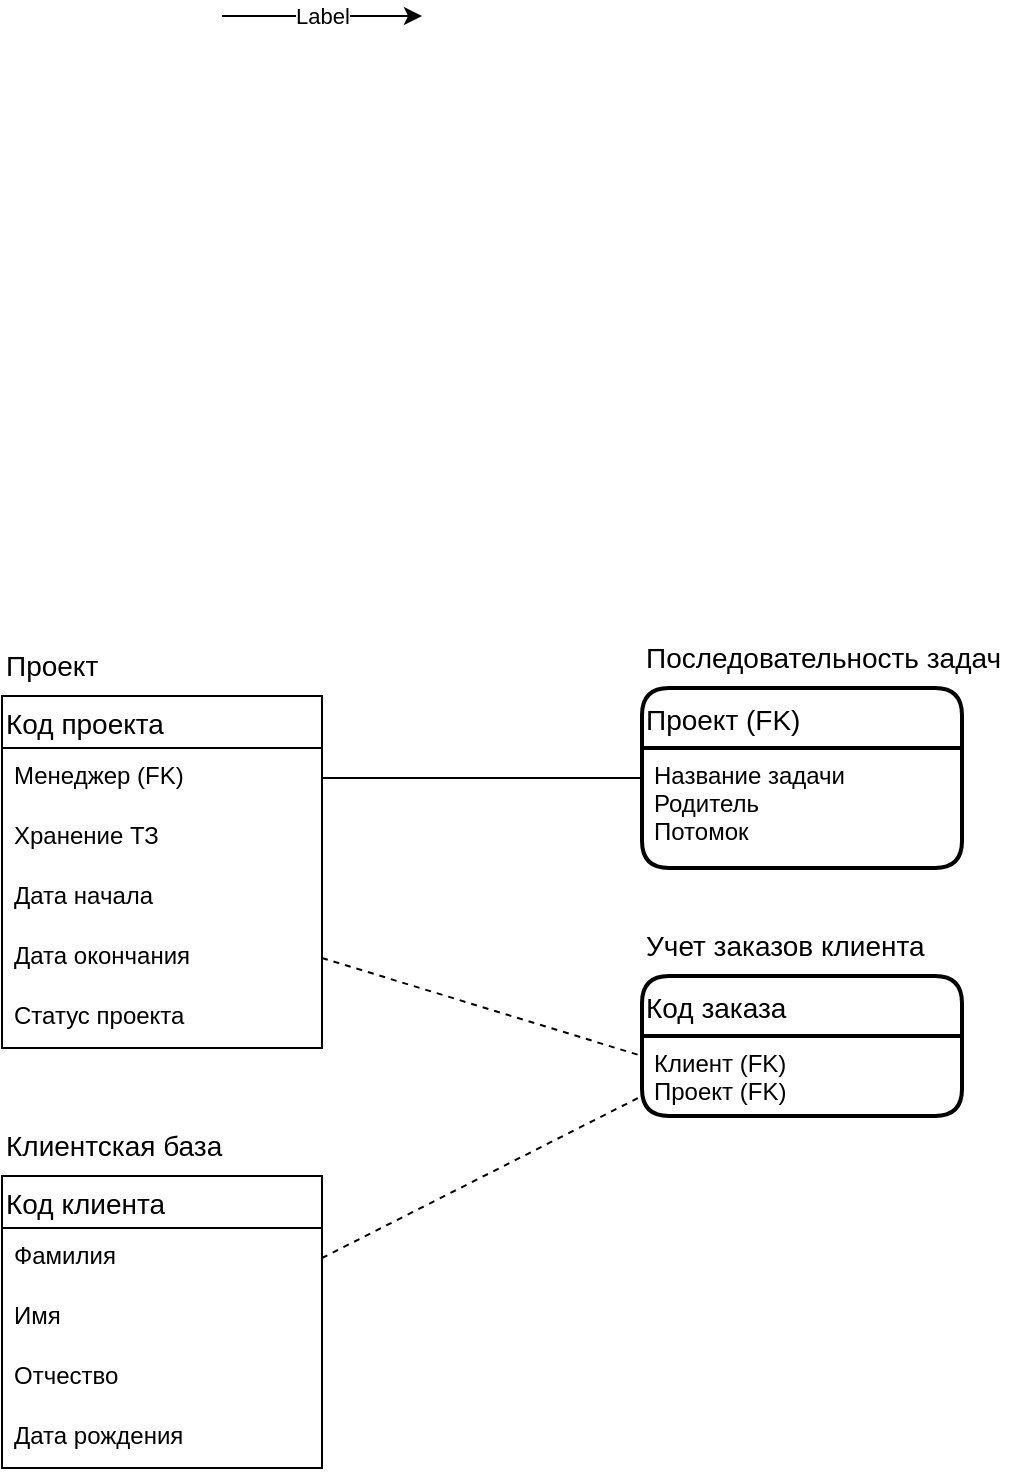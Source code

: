<mxfile version="20.8.16" type="device"><diagram name="Страница 1" id="bzYN4YMGntl_XBPMi_Kg"><mxGraphModel dx="749" dy="763" grid="1" gridSize="10" guides="1" tooltips="1" connect="1" arrows="1" fold="1" page="1" pageScale="1" pageWidth="827" pageHeight="1169" math="0" shadow="0"><root><mxCell id="0"/><mxCell id="1" parent="0"/><mxCell id="Yw1y2dyRmHvU-roNLxZV-22" value="Код клиента" style="swimlane;fontStyle=0;childLayout=stackLayout;horizontal=1;startSize=26;horizontalStack=0;resizeParent=1;resizeParentMax=0;resizeLast=0;collapsible=1;marginBottom=0;align=left;fontSize=14;" vertex="1" parent="1"><mxGeometry x="70" y="600" width="160" height="146" as="geometry"/></mxCell><mxCell id="Yw1y2dyRmHvU-roNLxZV-23" value="Фамилия" style="text;strokeColor=none;fillColor=none;spacingLeft=4;spacingRight=4;overflow=hidden;rotatable=0;points=[[0,0.5],[1,0.5]];portConstraint=eastwest;fontSize=12;" vertex="1" parent="Yw1y2dyRmHvU-roNLxZV-22"><mxGeometry y="26" width="160" height="30" as="geometry"/></mxCell><mxCell id="Yw1y2dyRmHvU-roNLxZV-24" value="Имя" style="text;strokeColor=none;fillColor=none;spacingLeft=4;spacingRight=4;overflow=hidden;rotatable=0;points=[[0,0.5],[1,0.5]];portConstraint=eastwest;fontSize=12;" vertex="1" parent="Yw1y2dyRmHvU-roNLxZV-22"><mxGeometry y="56" width="160" height="30" as="geometry"/></mxCell><mxCell id="Yw1y2dyRmHvU-roNLxZV-25" value="Отчество" style="text;strokeColor=none;fillColor=none;spacingLeft=4;spacingRight=4;overflow=hidden;rotatable=0;points=[[0,0.5],[1,0.5]];portConstraint=eastwest;fontSize=12;" vertex="1" parent="Yw1y2dyRmHvU-roNLxZV-22"><mxGeometry y="86" width="160" height="30" as="geometry"/></mxCell><mxCell id="Yw1y2dyRmHvU-roNLxZV-37" value="Дата рождения" style="text;strokeColor=none;fillColor=none;spacingLeft=4;spacingRight=4;overflow=hidden;rotatable=0;points=[[0,0.5],[1,0.5]];portConstraint=eastwest;fontSize=12;" vertex="1" parent="Yw1y2dyRmHvU-roNLxZV-22"><mxGeometry y="116" width="160" height="30" as="geometry"/></mxCell><mxCell id="Yw1y2dyRmHvU-roNLxZV-31" value="" style="endArrow=classic;html=1;rounded=0;" edge="1" parent="1"><mxGeometry relative="1" as="geometry"><mxPoint x="180" y="20" as="sourcePoint"/><mxPoint x="280" y="20" as="targetPoint"/></mxGeometry></mxCell><mxCell id="Yw1y2dyRmHvU-roNLxZV-32" value="Label" style="edgeLabel;resizable=0;html=1;align=center;verticalAlign=middle;" connectable="0" vertex="1" parent="Yw1y2dyRmHvU-roNLxZV-31"><mxGeometry relative="1" as="geometry"/></mxCell><mxCell id="Yw1y2dyRmHvU-roNLxZV-33" value="&lt;font style=&quot;font-size: 14px;&quot;&gt;Клиентская база&lt;/font&gt;" style="text;strokeColor=none;align=left;fillColor=none;html=1;verticalAlign=middle;whiteSpace=wrap;rounded=0;" vertex="1" parent="1"><mxGeometry x="70" y="570" width="120" height="30" as="geometry"/></mxCell><mxCell id="Yw1y2dyRmHvU-roNLxZV-39" value="Код проекта" style="swimlane;fontStyle=0;childLayout=stackLayout;horizontal=1;startSize=26;horizontalStack=0;resizeParent=1;resizeParentMax=0;resizeLast=0;collapsible=1;marginBottom=0;align=left;fontSize=14;" vertex="1" parent="1"><mxGeometry x="70" y="360" width="160" height="176" as="geometry"/></mxCell><mxCell id="Yw1y2dyRmHvU-roNLxZV-40" value="Менеджер (FK)" style="text;strokeColor=none;fillColor=none;spacingLeft=4;spacingRight=4;overflow=hidden;rotatable=0;points=[[0,0.5],[1,0.5]];portConstraint=eastwest;fontSize=12;" vertex="1" parent="Yw1y2dyRmHvU-roNLxZV-39"><mxGeometry y="26" width="160" height="30" as="geometry"/></mxCell><mxCell id="Yw1y2dyRmHvU-roNLxZV-41" value="Хранение ТЗ" style="text;strokeColor=none;fillColor=none;spacingLeft=4;spacingRight=4;overflow=hidden;rotatable=0;points=[[0,0.5],[1,0.5]];portConstraint=eastwest;fontSize=12;" vertex="1" parent="Yw1y2dyRmHvU-roNLxZV-39"><mxGeometry y="56" width="160" height="30" as="geometry"/></mxCell><mxCell id="Yw1y2dyRmHvU-roNLxZV-42" value="Дата начала" style="text;strokeColor=none;fillColor=none;spacingLeft=4;spacingRight=4;overflow=hidden;rotatable=0;points=[[0,0.5],[1,0.5]];portConstraint=eastwest;fontSize=12;" vertex="1" parent="Yw1y2dyRmHvU-roNLxZV-39"><mxGeometry y="86" width="160" height="30" as="geometry"/></mxCell><mxCell id="Yw1y2dyRmHvU-roNLxZV-43" value="Дата окончания " style="text;strokeColor=none;fillColor=none;spacingLeft=4;spacingRight=4;overflow=hidden;rotatable=0;points=[[0,0.5],[1,0.5]];portConstraint=eastwest;fontSize=12;" vertex="1" parent="Yw1y2dyRmHvU-roNLxZV-39"><mxGeometry y="116" width="160" height="30" as="geometry"/></mxCell><mxCell id="Yw1y2dyRmHvU-roNLxZV-45" value="Статус проекта" style="text;strokeColor=none;fillColor=none;spacingLeft=4;spacingRight=4;overflow=hidden;rotatable=0;points=[[0,0.5],[1,0.5]];portConstraint=eastwest;fontSize=12;" vertex="1" parent="Yw1y2dyRmHvU-roNLxZV-39"><mxGeometry y="146" width="160" height="30" as="geometry"/></mxCell><mxCell id="Yw1y2dyRmHvU-roNLxZV-44" value="&lt;font style=&quot;font-size: 14px;&quot;&gt;Проект&lt;/font&gt;" style="text;strokeColor=none;align=left;fillColor=none;html=1;verticalAlign=middle;whiteSpace=wrap;rounded=0;" vertex="1" parent="1"><mxGeometry x="70" y="330" width="93" height="30" as="geometry"/></mxCell><mxCell id="Yw1y2dyRmHvU-roNLxZV-51" value="&lt;font style=&quot;font-size: 14px;&quot;&gt;Учет заказов клиента&lt;/font&gt;" style="text;strokeColor=none;align=left;fillColor=none;html=1;verticalAlign=middle;whiteSpace=wrap;rounded=0;" vertex="1" parent="1"><mxGeometry x="390" y="470" width="150" height="30" as="geometry"/></mxCell><mxCell id="Yw1y2dyRmHvU-roNLxZV-54" value="Код заказа" style="swimlane;childLayout=stackLayout;horizontal=1;startSize=30;horizontalStack=0;rounded=1;fontSize=14;fontStyle=0;strokeWidth=2;resizeParent=0;resizeLast=1;shadow=0;dashed=0;align=left;" vertex="1" parent="1"><mxGeometry x="390" y="500" width="160" height="70" as="geometry"/></mxCell><mxCell id="Yw1y2dyRmHvU-roNLxZV-55" value="Клиент (FK)&#10;Проект (FK)" style="align=left;strokeColor=none;fillColor=none;spacingLeft=4;fontSize=12;verticalAlign=top;resizable=0;rotatable=0;part=1;" vertex="1" parent="Yw1y2dyRmHvU-roNLxZV-54"><mxGeometry y="30" width="160" height="40" as="geometry"/></mxCell><mxCell id="Yw1y2dyRmHvU-roNLxZV-61" value="&lt;font style=&quot;font-size: 14px;&quot;&gt;Последовательность задач&lt;/font&gt;" style="text;strokeColor=none;align=left;fillColor=none;html=1;verticalAlign=middle;whiteSpace=wrap;rounded=0;" vertex="1" parent="1"><mxGeometry x="390" y="326" width="185" height="30" as="geometry"/></mxCell><mxCell id="Yw1y2dyRmHvU-roNLxZV-64" value="Проект (FK)" style="swimlane;childLayout=stackLayout;horizontal=1;startSize=30;horizontalStack=0;rounded=1;fontSize=14;fontStyle=0;strokeWidth=2;resizeParent=0;resizeLast=1;shadow=0;dashed=0;align=left;" vertex="1" parent="1"><mxGeometry x="390" y="356" width="160" height="90" as="geometry"/></mxCell><mxCell id="Yw1y2dyRmHvU-roNLxZV-65" value="Название задачи&#10;Родитель&#10;Потомок" style="align=left;strokeColor=none;fillColor=none;spacingLeft=4;fontSize=12;verticalAlign=top;resizable=0;rotatable=0;part=1;" vertex="1" parent="Yw1y2dyRmHvU-roNLxZV-64"><mxGeometry y="30" width="160" height="60" as="geometry"/></mxCell><mxCell id="Yw1y2dyRmHvU-roNLxZV-67" value="" style="endArrow=none;html=1;rounded=0;fontSize=14;exitX=1;exitY=0.5;exitDx=0;exitDy=0;entryX=0;entryY=0.25;entryDx=0;entryDy=0;" edge="1" parent="1" source="Yw1y2dyRmHvU-roNLxZV-40" target="Yw1y2dyRmHvU-roNLxZV-65"><mxGeometry relative="1" as="geometry"><mxPoint x="230" y="404.62" as="sourcePoint"/><mxPoint x="390" y="404.62" as="targetPoint"/></mxGeometry></mxCell><mxCell id="Yw1y2dyRmHvU-roNLxZV-70" value="" style="endArrow=none;dashed=1;html=1;rounded=0;fontSize=14;exitX=1;exitY=0.5;exitDx=0;exitDy=0;entryX=0;entryY=0.75;entryDx=0;entryDy=0;" edge="1" parent="1" source="Yw1y2dyRmHvU-roNLxZV-23" target="Yw1y2dyRmHvU-roNLxZV-55"><mxGeometry width="50" height="50" relative="1" as="geometry"><mxPoint x="300" y="600" as="sourcePoint"/><mxPoint x="350" y="550" as="targetPoint"/></mxGeometry></mxCell><mxCell id="Yw1y2dyRmHvU-roNLxZV-71" value="" style="endArrow=none;dashed=1;html=1;rounded=0;fontSize=14;entryX=0;entryY=0.25;entryDx=0;entryDy=0;exitX=1;exitY=0.5;exitDx=0;exitDy=0;" edge="1" parent="1" source="Yw1y2dyRmHvU-roNLxZV-43" target="Yw1y2dyRmHvU-roNLxZV-55"><mxGeometry width="50" height="50" relative="1" as="geometry"><mxPoint x="300" y="600" as="sourcePoint"/><mxPoint x="350" y="550" as="targetPoint"/></mxGeometry></mxCell></root></mxGraphModel></diagram></mxfile>